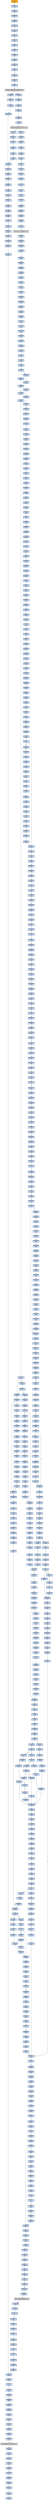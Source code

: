 strict digraph G {
	graph [bgcolor=transparent,
		name=G
	];
	node [color=lightsteelblue,
		fillcolor=lightsteelblue,
		shape=rectangle,
		style=filled
	];
	"0x004351b0"	[label="0x004351b0
je"];
	"0x004351ba"	[label="0x004351ba
movl"];
	"0x004351b0" -> "0x004351ba"	[color="#000000",
		label=T];
	"0x00435a65"	[label="0x00435a65
movl"];
	"0x00435a6a"	[label="0x00435a6a
subl"];
	"0x00435a65" -> "0x00435a6a"	[color="#000000"];
	"0x0043589e"	[label="0x0043589e
leal"];
	"0x004358a1"	[label="0x004358a1
movl"];
	"0x0043589e" -> "0x004358a1"	[color="#000000"];
	"0x004358f2"	[label="0x004358f2
addl"];
	"0x004358f4"	[label="0x004358f4
movb"];
	"0x004358f2" -> "0x004358f4"	[color="#000000"];
	"0x00435b37"	[label="0x00435b37
movl"];
	"0x00435b3d"	[label="0x00435b3d
movl"];
	"0x00435b37" -> "0x00435b3d"	[color="#000000"];
	"0x00435ed6"	[label="0x00435ed6
movl"];
	"0x00435ed9"	[label="0x00435ed9
movl"];
	"0x00435ed6" -> "0x00435ed9"	[color="#000000"];
	"0x00435802"	[label="0x00435802
shrl"];
	"0x00435804"	[label="0x00435804
addl"];
	"0x00435802" -> "0x00435804"	[color="#000000"];
	"0x0043596d"	[label="0x0043596d
movb"];
	"0x00435970"	[label="0x00435970
testb"];
	"0x0043596d" -> "0x00435970"	[color="#000000"];
	"0x00435f47"	[label="0x00435f47
movl"];
	"0x00435f49"	[label="0x00435f49
subl"];
	"0x00435f47" -> "0x00435f49"	[color="#000000"];
	"0x00435e50"	[label="0x00435e50
andl"];
	"0x00435e55"	[label="0x00435e55
addl"];
	"0x00435e50" -> "0x00435e55"	[color="#000000"];
	"0x0043501a"	[label="0x0043501a
addl"];
	"0x0043501c"	[label="0x0043501c
subl"];
	"0x0043501a" -> "0x0043501c"	[color="#000000"];
	"0x00435a77"	[label="0x00435a77
movl"];
	"0x00435a7d"	[label="0x00435a7d
popl"];
	"0x00435a77" -> "0x00435a7d"	[color="#000000"];
	"0x004357f4"	[label="0x004357f4
shrl"];
	"0x004357f6"	[label="0x004357f6
movl"];
	"0x004357f4" -> "0x004357f6"	[color="#000000"];
	"0x00435b24"	[label="0x00435b24
movl"];
	"0x00435b2a"	[label="0x00435b2a
movl"];
	"0x00435b24" -> "0x00435b2a"	[color="#000000"];
	"0x00435831"	[label="0x00435831
ret"];
	"0x00435af1"	[label="0x00435af1
movl"];
	"0x00435831" -> "0x00435af1"	[color="#000000"];
	"0x00435b32"	[label="0x00435b32
movl"];
	"0x00435b32" -> "0x00435b37"	[color="#000000"];
	"0x00435baf"	[label="0x00435baf
call"];
	"0x00435834"	[label="0x00435834
subl"];
	"0x00435baf" -> "0x00435834"	[color="#000000"];
	"0x00435287"	[label="0x00435287
testl"];
	"0x00435289"	[label="0x00435289
jne"];
	"0x00435287" -> "0x00435289"	[color="#000000"];
	"0x00435885"	[label="0x00435885
movl"];
	"0x00435888"	[label="0x00435888
movl"];
	"0x00435885" -> "0x00435888"	[color="#000000"];
	"0x00435875"	[label="0x00435875
movl"];
	"0x00435877"	[label="0x00435877
jb"];
	"0x00435875" -> "0x00435877"	[color="#000000"];
	"0x004357de"	[label="0x004357de
movl"];
	"0x004357e0"	[label="0x004357e0
movl"];
	"0x004357de" -> "0x004357e0"	[color="#000000"];
	"0x00435e49"	[label="0x00435e49
movl"];
	"0x00435e4c"	[label="0x00435e4c
movl"];
	"0x00435e49" -> "0x00435e4c"	[color="#000000"];
	"0x004351c6"	[label="0x004351c6
subl"];
	"0x004351c8"	[label="0x004351c8
je"];
	"0x004351c6" -> "0x004351c8"	[color="#000000"];
	"0x004359a7"	[label="0x004359a7
addl"];
	"0x004359ad"	[label="0x004359ad
ret"];
	"0x004359a7" -> "0x004359ad"	[color="#000000"];
	"0x00435035"	[label="0x00435035
leal"];
	"0x0043503b"	[label="0x0043503b
pushl"];
	"0x00435035" -> "0x0043503b"	[color="#000000"];
	"0x004357b4"	[label="0x004357b4
movl"];
	"0x004357b9"	[label="0x004357b9
movl"];
	"0x004357b4" -> "0x004357b9"	[color="#000000"];
	"0x00435cbb"	[label="0x00435cbb
cmpb"];
	"0x00435cc3"	[label="0x00435cc3
jne"];
	"0x00435cbb" -> "0x00435cc3"	[color="#000000"];
	"0x004352b9"	[label="0x004352b9
movl"];
	"0x004352bb"	[label="0x004352bb
movl"];
	"0x004352b9" -> "0x004352bb"	[color="#000000"];
	"0x00435f39"	[label="0x00435f39
movl"];
	"0x00435f3d"	[label="0x00435f3d
incl"];
	"0x00435f39" -> "0x00435f3d"	[color="#000000"];
	"0x00435405"	[label="0x00435405
pushl"];
	"0x00435406"	[label="0x00435406
addl"];
	"0x00435405" -> "0x00435406"	[color="#000000"];
	"0x00435931"	[label="0x00435931
movl"];
	"0x00435935"	[label="0x00435935
movl"];
	"0x00435931" -> "0x00435935"	[color="#000000"];
	"0x00435cea"	[label="0x00435cea
popl"];
	"0x00435ceb"	[label="0x00435ceb
addl"];
	"0x00435cea" -> "0x00435ceb"	[color="#000000"];
	"0x00435a71"	[label="0x00435a71
movl"];
	"0x00435a75"	[label="0x00435a75
addl"];
	"0x00435a71" -> "0x00435a75"	[color="#000000"];
	"0x004359ec"	[label="0x004359ec
jae"];
	"0x004359ee"	[label="0x004359ee
movl"];
	"0x004359ec" -> "0x004359ee"	[color="#000000",
		label=F];
	"0x0043597a"	[label="0x0043597a
andl"];
	"0x0043597f"	[label="0x0043597f
movl"];
	"0x0043597a" -> "0x0043597f"	[color="#000000"];
	"0x004359db"	[label="0x004359db
movl"];
	"0x004359de"	[label="0x004359de
addl"];
	"0x004359db" -> "0x004359de"	[color="#000000"];
	"0x00435ee0"	[label="0x00435ee0
addl"];
	"0x00435ee2"	[label="0x00435ee2
shrl"];
	"0x00435ee0" -> "0x00435ee2"	[color="#000000"];
	"0x004359bc"	[label="0x004359bc
jb"];
	"0x004359bc" -> "0x004359ee"	[color="#000000",
		label=T];
	"0x004359be"	[label="0x004359be
movl"];
	"0x004359bc" -> "0x004359be"	[color="#000000",
		label=F];
	"0x00435939"	[label="0x00435939
movl"];
	"0x00435935" -> "0x00435939"	[color="#000000"];
	"0x004357fb"	[label="0x004357fb
subl"];
	"0x004357fd"	[label="0x004357fd
andl"];
	"0x004357fb" -> "0x004357fd"	[color="#000000"];
	"0x004350b2"	[label="0x004350b2
pushl"];
	"0x004350b7"	[label="0x004350b7
pushl"];
	"0x004350b2" -> "0x004350b7"	[color="#000000"];
	"0x0043572f"	[label="0x0043572f
ret"];
	"0x00435101"	[label="0x00435101
movb"];
	"0x0043572f" -> "0x00435101"	[color="#000000"];
	"0x00435292"	[label="0x00435292
movl"];
	"0x00435289" -> "0x00435292"	[color="#000000",
		label=T];
	"0x00435ee4"	[label="0x00435ee4
movl"];
	"0x00435ee9"	[label="0x00435ee9
movl"];
	"0x00435ee4" -> "0x00435ee9"	[color="#000000"];
	"0x0043580a"	[label="0x0043580a
popl"];
	"0x0043580b"	[label="0x0043580b
popl"];
	"0x0043580a" -> "0x0043580b"	[color="#000000"];
	"0x0043526f"	[label="0x0043526f
addl"];
	"0x00435271"	[label="0x00435271
movl"];
	"0x0043526f" -> "0x00435271"	[color="#000000"];
	"0x00435189"	[label="0x00435189
call"];
	VIRTUALFREE_KERNEL32_DLL	[color=lightgrey,
		fillcolor=lightgrey,
		label="VIRTUALFREE_KERNEL32_DLL
VIRTUALFREE-KERNEL32-DLL"];
	"0x00435189" -> VIRTUALFREE_KERNEL32_DLL	[color="#000000"];
	"0x00435823"	[label="0x00435823
leal"];
	"0x00435826"	[label="0x00435826
movl"];
	"0x00435823" -> "0x00435826"	[color="#000000"];
	"0x00435cd4"	[label="0x00435cd4
movl"];
	"0x00435cda"	[label="0x00435cda
leal"];
	"0x00435cd4" -> "0x00435cda"	[color="#000000"];
	"0x004351c0"	[label="0x004351c0
movl"];
	"0x004351c0" -> "0x004351c6"	[color="#000000"];
	"0x00435f51"	[label="0x00435f51
movl"];
	"0x00435f53"	[label="0x00435f53
cmpl"];
	"0x00435f51" -> "0x00435f53"	[color="#000000"];
	"0x0043586d"	[label="0x0043586d
leal"];
	"0x00435871"	[label="0x00435871
incl"];
	"0x0043586d" -> "0x00435871"	[color="#000000"];
	"0x0043580c"	[label="0x0043580c
ret"];
	"0x00435b98"	[label="0x00435b98
movb"];
	"0x0043580c" -> "0x00435b98"	[color="#000000"];
	"0x004357c2"	[label="0x004357c2
movl"];
	"0x004357c4"	[label="0x004357c4
movl"];
	"0x004357c2" -> "0x004357c4"	[color="#000000"];
	"0x00435269"	[label="0x00435269
movl"];
	"0x00435269" -> "0x0043526f"	[color="#000000"];
	"0x00435f41"	[label="0x00435f41
cmpl"];
	"0x00435f43"	[label="0x00435f43
movl"];
	"0x00435f41" -> "0x00435f43"	[color="#000000"];
	"0x00435298"	[label="0x00435298
movl"];
	"0x00435292" -> "0x00435298"	[color="#000000"];
	"0x00435b5a"	[label="0x00435b5a
call"];
	"0x00435b63"	[label="0x00435b63
subl"];
	"0x00435b5a" -> "0x00435b63"	[color="#000000"];
	"0x00435378"	[label="0x00435378
movl"];
	"0x0043537b"	[label="0x0043537b
addl"];
	"0x00435378" -> "0x0043537b"	[color="#000000"];
	"0x004359e1"	[label="0x004359e1
movl"];
	"0x004359e4"	[label="0x004359e4
movl"];
	"0x004359e1" -> "0x004359e4"	[color="#000000"];
	"0x004359d9"	[label="0x004359d9
orl"];
	"0x004359d9" -> "0x004359db"	[color="#000000"];
	"0x0043500a"	[label="0x0043500a
popl"];
	"0x0043500b"	[label="0x0043500b
incl"];
	"0x0043500a" -> "0x0043500b"	[color="#000000"];
	"0x004357a5"	[label="0x004357a5
movl"];
	"0x004357a7"	[label="0x004357a7
pushl"];
	"0x004357a5" -> "0x004357a7"	[color="#000000"];
	"0x00435ef5"	[label="0x00435ef5
addl"];
	"0x00435ef7"	[label="0x00435ef7
cmpl"];
	"0x00435ef5" -> "0x00435ef7"	[color="#000000"];
	"0x00435e67"	[label="0x00435e67
movl"];
	"0x00435e6a"	[label="0x00435e6a
movl"];
	"0x00435e67" -> "0x00435e6a"	[color="#000000"];
	"0x00435a96"	[label="0x00435a96
call"];
	"0x00435cf2"	[label="0x00435cf2
call"];
	"0x00435a96" -> "0x00435cf2"	[color="#000000"];
	"0x004356cc"	[label="0x004356cc
subl"];
	"0x004356d2"	[label="0x004356d2
leal"];
	"0x004356cc" -> "0x004356d2"	[color="#000000"];
	"0x004350be"	[label="0x004350be
call"];
	VIRTUALALLOC_KERNEL32_DLL	[color=lightgrey,
		fillcolor=lightgrey,
		label="VIRTUALALLOC_KERNEL32_DLL
VIRTUALALLOC-KERNEL32-DLL"];
	"0x004350be" -> VIRTUALALLOC_KERNEL32_DLL	[color="#000000"];
	"0x00435a19"	[label="0x00435a19
movl"];
	"0x00435a1b"	[label="0x00435a1b
jmp"];
	"0x00435a19" -> "0x00435a1b"	[color="#000000"];
	"0x004352c0"	[label="0x004352c0
addl"];
	"0x004352c6"	[label="0x004352c6
testl"];
	"0x004352c0" -> "0x004352c6"	[color="#000000"];
	"0x00435b69"	[label="0x00435b69
pushl"];
	"0x00435b63" -> "0x00435b69"	[color="#000000"];
	"0x004359a4"	[label="0x004359a4
movb"];
	"0x004359a6"	[label="0x004359a6
popl"];
	"0x004359a4" -> "0x004359a6"	[color="#000000"];
	"0x00435f83"	[label="0x00435f83
movb"];
	"0x00435f85"	[label="0x00435f85
popl"];
	"0x00435f83" -> "0x00435f85"	[color="#000000"];
	"0x00435f70"	[label="0x00435f70
cmpl"];
	"0x00435f74"	[label="0x00435f74
jb"];
	"0x00435f70" -> "0x00435f74"	[color="#000000"];
	"0x004352a2"	[label="0x004352a2
movl"];
	"0x004352a8"	[label="0x004352a8
movl"];
	"0x004352a2" -> "0x004352a8"	[color="#000000"];
	"0x00435f4e"	[label="0x00435f4e
movb"];
	"0x00435f4e" -> "0x00435f51"	[color="#000000"];
	"0x00435e46"	[label="0x00435e46
movl"];
	"0x00435e46" -> "0x00435e49"	[color="#000000"];
	"0x004356d6"	[label="0x004356d6
pushl"];
	"0x004356d7"	[label="0x004356d7
call"];
	"0x004356d6" -> "0x004356d7"	[color="#000000"];
	"0x00435aff"	[label="0x00435aff
ret"];
	"0x004356dc"	[label="0x004356dc
movl"];
	"0x00435aff" -> "0x004356dc"	[color="#000000"];
	"0x00435a8d"	[label="0x00435a8d
leal"];
	"0x00435a93"	[label="0x00435a93
movl"];
	"0x00435a8d" -> "0x00435a93"	[color="#000000"];
	"0x0043599c"	[label="0x0043599c
incl"];
	"0x0043599d"	[label="0x0043599d
cmpl"];
	"0x0043599c" -> "0x0043599d"	[color="#000000"];
	"0x00435926"	[label="0x00435926
addl"];
	"0x00435929"	[label="0x00435929
incl"];
	"0x00435926" -> "0x00435929"	[color="#000000"];
	"0x0043599f"	[label="0x0043599f
jb"];
	"0x004359a1"	[label="0x004359a1
popl"];
	"0x0043599f" -> "0x004359a1"	[color="#000000",
		label=F];
	"0x00435e58"	[label="0x00435e58
orl"];
	"0x00435e55" -> "0x00435e58"	[color="#000000"];
	"0x004359b8"	[label="0x004359b8
cmpl"];
	"0x004359b8" -> "0x004359bc"	[color="#000000"];
	"0x00435eb2"	[label="0x00435eb2
movl"];
	"0x00435eb5"	[label="0x00435eb5
movl"];
	"0x00435eb2" -> "0x00435eb5"	[color="#000000"];
	"0x0043508d"	[label="0x0043508d
movl"];
	"0x00435093"	[label="0x00435093
orl"];
	"0x0043508d" -> "0x00435093"	[color="#000000"];
	"0x004359b2"	[label="0x004359b2
pushl"];
	"0x004359b3"	[label="0x004359b3
movl"];
	"0x004359b2" -> "0x004359b3"	[color="#000000"];
	"0x00435172"	[label="0x00435172
repz"];
	"0x00435174"	[label="0x00435174
movl"];
	"0x00435172" -> "0x00435174"	[color="#000000"];
	"0x004358b3"	[label="0x004358b3
movl"];
	"0x004358b7"	[label="0x004358b7
ja"];
	"0x004358b3" -> "0x004358b7"	[color="#000000"];
	"0x004352aa"	[label="0x004352aa
testl"];
	"0x004352a8" -> "0x004352aa"	[color="#000000"];
	"0x00435ebc"	[label="0x00435ebc
andl"];
	"0x00435ec1"	[label="0x00435ec1
addl"];
	"0x00435ebc" -> "0x00435ec1"	[color="#000000"];
	"0x004357a4"	[label="0x004357a4
pushl"];
	"0x004357a4" -> "0x004357a5"	[color="#000000"];
	"0x00435155"	[label="0x00435155
jmp"];
	"0x0043515f"	[label="0x0043515f
movl"];
	"0x00435155" -> "0x0043515f"	[color="#000000"];
	"0x00435ac2"	[label="0x00435ac2
call"];
	"0x0043580f"	[label="0x0043580f
movl"];
	"0x00435ac2" -> "0x0043580f"	[color="#000000"];
	"0x00435d3c"	[label="0x00435d3c
movl"];
	"0x00435d3e"	[label="0x00435d3e
movl"];
	"0x00435d3c" -> "0x00435d3e"	[color="#000000"];
	"0x00435d34"	[label="0x00435d34
movl"];
	"0x00435d36"	[label="0x00435d36
movb"];
	"0x00435d34" -> "0x00435d36"	[color="#000000"];
	"0x00435a14"	[label="0x00435a14
xorl"];
	"0x00435a16"	[label="0x00435a16
movb"];
	"0x00435a14" -> "0x00435a16"	[color="#000000"];
	"0x00435a5d"	[label="0x00435a5d
addl"];
	"0x00435a5f"	[label="0x00435a5f
movl"];
	"0x00435a5d" -> "0x00435a5f"	[color="#000000"];
	"0x004359f4"	[label="0x004359f4
movl"];
	"0x004359f9"	[label="0x004359f9
subl"];
	"0x004359f4" -> "0x004359f9"	[color="#000000"];
	"0x00435a6c"	[label="0x00435a6c
subl"];
	"0x00435a6e"	[label="0x00435a6e
popl"];
	"0x00435a6c" -> "0x00435a6e"	[color="#000000"];
	"0x00435058"	[label="0x00435058
scasb"];
	"0x00435059"	[label="0x00435059
jne"];
	"0x00435058" -> "0x00435059"	[color="#000000"];
	"0x00435b6e"	[label="0x00435b6e
leal"];
	"0x00435b71"	[label="0x00435b71
pushl"];
	"0x00435b6e" -> "0x00435b71"	[color="#000000"];
	"0x0043539d"	[label="0x0043539d
pushl"];
	"0x0043539e"	[label="0x0043539e
call"];
	"0x0043539d" -> "0x0043539e"	[color="#000000"];
	"0x00435aab"	[label="0x00435aab
shll"];
	"0x00435aad"	[label="0x00435aad
addl"];
	"0x00435aab" -> "0x00435aad"	[color="#000000"];
	"0x004358bd"	[label="0x004358bd
movl"];
	"0x004358b7" -> "0x004358bd"	[color="#000000",
		label=F];
	"0x00435f4c"	[label="0x00435f4c
movb"];
	"0x00435f4c" -> "0x00435f4e"	[color="#000000"];
	"0x00435862"	[label="0x00435862
jbe"];
	"0x00435864"	[label="0x00435864
xorl"];
	"0x00435862" -> "0x00435864"	[color="#000000",
		label=F];
	"0x00435eb8"	[label="0x00435eb8
movl"];
	"0x00435eb8" -> "0x00435ebc"	[color="#000000"];
	"0x00435f7e"	[label="0x00435f7e
movl"];
	"0x00435f80"	[label="0x00435f80
popl"];
	"0x00435f7e" -> "0x00435f80"	[color="#000000"];
	"0x004359d3"	[label="0x004359d3
andl"];
	"0x004359d3" -> "0x004359d9"	[color="#000000"];
	"0x00435af9"	[label="0x00435af9
addl"];
	"0x00435afe"	[label="0x00435afe
popl"];
	"0x00435af9" -> "0x00435afe"	[color="#000000"];
	"0x00435392"	[label="0x00435392
addl"];
	"0x00435394"	[label="0x00435394
pushl"];
	"0x00435392" -> "0x00435394"	[color="#000000"];
	"0x004359e9"	[label="0x004359e9
cmpl"];
	"0x004359e9" -> "0x004359ec"	[color="#000000"];
	"0x00435a62"	[label="0x00435a62
movl"];
	"0x00435a5f" -> "0x00435a62"	[color="#000000"];
	"0x00435108"	[label="0x00435108
incb"];
	"0x0043510e"	[label="0x0043510e
pushl"];
	"0x00435108" -> "0x0043510e"	[color="#000000"];
	"0x00435729"	[label="0x00435729
addl"];
	"0x00435729" -> "0x0043572f"	[color="#000000"];
	"0x00435abd"	[label="0x00435abd
pushl"];
	"0x00435abd" -> "0x00435ac2"	[color="#000000"];
	"0x00435b1b"	[label="0x00435b1b
movl"];
	"0x00435b1e"	[label="0x00435b1e
movl"];
	"0x00435b1b" -> "0x00435b1e"	[color="#000000"];
	"0x00435ea0"	[label="0x00435ea0
jb"];
	"0x00435ed3"	[label="0x00435ed3
movl"];
	"0x00435ea0" -> "0x00435ed3"	[color="#000000",
		label=T];
	"0x00435ea2"	[label="0x00435ea2
movl"];
	"0x00435ea0" -> "0x00435ea2"	[color="#000000",
		label=F];
	"0x00435eab"	[label="0x00435eab
movb"];
	"0x00435ead"	[label="0x00435ead
incl"];
	"0x00435eab" -> "0x00435ead"	[color="#000000"];
	"0x00435af8"	[label="0x00435af8
popl"];
	"0x00435af8" -> "0x00435af9"	[color="#000000"];
	"0x004352b1"	[label="0x004352b1
addl"];
	"0x004352b3"	[label="0x004352b3
addl"];
	"0x004352b1" -> "0x004352b3"	[color="#000000"];
	"0x00435b4f"	[label="0x00435b4f
movl"];
	"0x00435b55"	[label="0x00435b55
repz"];
	"0x00435b4f" -> "0x00435b55"	[color="#000000"];
	"0x00435183"	[label="0x00435183
pushl"];
	"0x00435183" -> "0x00435189"	[color="#000000"];
	"0x00435a83"	[label="0x00435a83
ret"];
	"0x00435e95"	[label="0x00435e95
addl"];
	"0x00435a83" -> "0x00435e95"	[color="#000000"];
	"0x00435d2d"	[label="0x00435d2d
cmpl"];
	"0x00435a83" -> "0x00435d2d"	[color="#000000"];
	"0x004357cb"	[label="0x004357cb
shll"];
	"0x004357ce"	[label="0x004357ce
andl"];
	"0x004357cb" -> "0x004357ce"	[color="#000000"];
	"0x00435367"	[label="0x00435367
addl"];
	"0x0043536e"	[label="0x0043536e
jmp"];
	"0x00435367" -> "0x0043536e"	[color="#000000"];
	"0x00435cf1"	[label="0x00435cf1
ret"];
	"0x00435f6c"	[label="0x00435f6c
testb"];
	"0x00435cf1" -> "0x00435f6c"	[color="#000000"];
	"0x004352be"	[label="0x004352be
addl"];
	"0x004352be" -> "0x004352c0"	[color="#000000"];
	"0x00435001"	[color=lightgrey,
		fillcolor=orange,
		label="0x00435001
pusha"];
	"0x00435002"	[label="0x00435002
call"];
	"0x00435001" -> "0x00435002"	[color="#000000"];
	"0x00435845"	[label="0x00435845
movl"];
	"0x0043584b"	[label="0x0043584b
xorl"];
	"0x00435845" -> "0x0043584b"	[color="#000000"];
	"0x00435972"	[label="0x00435972
je"];
	"0x00435974"	[label="0x00435974
movl"];
	"0x00435972" -> "0x00435974"	[color="#000000",
		label=F];
	"0x00435996"	[label="0x00435996
movl"];
	"0x00435972" -> "0x00435996"	[color="#000000",
		label=T];
	"0x00435ce7"	[label="0x00435ce7
popl"];
	"0x00435ce8"	[label="0x00435ce8
movb"];
	"0x00435ce7" -> "0x00435ce8"	[color="#000000"];
	"0x00435ba2"	[label="0x00435ba2
leal"];
	"0x00435ba8"	[label="0x00435ba8
leal"];
	"0x00435ba2" -> "0x00435ba8"	[color="#000000"];
	"0x004358fe"	[label="0x004358fe
movl"];
	"0x00435900"	[label="0x00435900
movl"];
	"0x004358fe" -> "0x00435900"	[color="#000000"];
	"0x00435e39"	[label="0x00435e39
movl"];
	"0x00435e3c"	[label="0x00435e3c
shll"];
	"0x00435e39" -> "0x00435e3c"	[color="#000000"];
	"0x00435ef3"	[label="0x00435ef3
shrl"];
	"0x00435ef3" -> "0x00435ef5"	[color="#000000"];
	"0x00435879"	[label="0x00435879
movl"];
	"0x00435877" -> "0x00435879"	[color="#000000",
		label=F];
	"0x00435a84"	[label="0x00435a84
pushl"];
	"0x00435a85"	[label="0x00435a85
pushl"];
	"0x00435a84" -> "0x00435a85"	[color="#000000"];
	"0x00435962"	[label="0x00435962
testl"];
	"0x00435964"	[label="0x00435964
jbe"];
	"0x00435962" -> "0x00435964"	[color="#000000"];
	"0x0043599d" -> "0x0043599f"	[color="#000000"];
	"0x00435b9c"	[label="0x00435b9c
incl"];
	"0x00435b98" -> "0x00435b9c"	[color="#000000"];
	"0x00435f5b"	[label="0x00435f5b
addl"];
	"0x00435f5d"	[label="0x00435f5d
movl"];
	"0x00435f5b" -> "0x00435f5d"	[color="#000000"];
	"0x0043590d"	[label="0x0043590d
repz"];
	"0x0043590f"	[label="0x0043590f
movl"];
	"0x0043590d" -> "0x0043590f"	[color="#000000"];
	"0x0043540d"	[label="0x0043540d
orl"];
	"0x0043540f"	[label="0x0043540f
movl"];
	"0x0043540d" -> "0x0043540f"	[color="#000000"];
	"0x004357ee"	[label="0x004357ee
movl"];
	"0x004357f2"	[label="0x004357f2
subl"];
	"0x004357ee" -> "0x004357f2"	[color="#000000"];
	"0x0043500d"	[label="0x0043500d
ret"];
	"0x00435008"	[label="0x00435008
jmp"];
	"0x0043500d" -> "0x00435008"	[color="#000000"];
	"0x00435ba0"	[label="0x00435ba0
jb"];
	"0x00435ba0" -> "0x00435ba2"	[color="#000000",
		label=F];
	"0x004351ba" -> "0x004351c0"	[color="#000000"];
	"0x00435b43"	[label="0x00435b43
movl"];
	"0x00435b3d" -> "0x00435b43"	[color="#000000"];
	"0x00435b6a"	[label="0x00435b6a
movl"];
	"0x00435b6c"	[label="0x00435b6c
pushl"];
	"0x00435b6a" -> "0x00435b6c"	[color="#000000"];
	"0x004359b1"	[label="0x004359b1
pushl"];
	"0x004359b1" -> "0x004359b2"	[color="#000000"];
	"0x00435efa"	[label="0x00435efa
jae"];
	"0x00435efc"	[label="0x00435efc
movl"];
	"0x00435efa" -> "0x00435efc"	[color="#000000",
		label=F];
	"0x00435f16"	[label="0x00435f16
movl"];
	"0x00435efa" -> "0x00435f16"	[color="#000000",
		label=T];
	"0x00435e8a"	[label="0x00435e8a
leal"];
	"0x00435e90"	[label="0x00435e90
call"];
	"0x00435e8a" -> "0x00435e90"	[color="#000000"];
	"0x00435988"	[label="0x00435988
movb"];
	"0x0043598b"	[label="0x0043598b
movl"];
	"0x00435988" -> "0x0043598b"	[color="#000000"];
	"0x00435e2e"	[label="0x00435e2e
leal"];
	"0x00435e31"	[label="0x00435e31
cmpl"];
	"0x00435e2e" -> "0x00435e31"	[color="#000000"];
	"0x00435b9d"	[label="0x00435b9d
cmpl"];
	"0x00435b9c" -> "0x00435b9d"	[color="#000000"];
	"0x00435aaf"	[label="0x00435aaf
incl"];
	"0x00435ab0"	[label="0x00435ab0
cmpl"];
	"0x00435aaf" -> "0x00435ab0"	[color="#000000"];
	"0x00435b30"	[label="0x00435b30
xorl"];
	"0x00435b30" -> "0x00435b32"	[color="#000000"];
	"0x00435ccd"	[label="0x00435ccd
movb"];
	"0x00435ccd" -> "0x00435cd4"	[color="#000000"];
	"0x0043584d"	[label="0x0043584d
leal"];
	"0x0043584b" -> "0x0043584d"	[color="#000000"];
	"0x00435806"	[label="0x00435806
popl"];
	"0x00435804" -> "0x00435806"	[color="#000000"];
	"0x00435e4c" -> "0x00435e50"	[color="#000000"];
	"0x004359cc"	[label="0x004359cc
movl"];
	"0x004359d0"	[label="0x004359d0
shll"];
	"0x004359cc" -> "0x004359d0"	[color="#000000"];
	"0x00435152"	[label="0x00435152
popl"];
	"0x00435153"	[label="0x00435153
popl"];
	"0x00435152" -> "0x00435153"	[color="#000000"];
	"0x00435949"	[label="0x00435949
je"];
	"0x0043595a"	[label="0x0043595a
movl"];
	"0x00435949" -> "0x0043595a"	[color="#000000",
		label=T];
	"0x00435d3a"	[label="0x00435d3a
incl"];
	"0x00435d3b"	[label="0x00435d3b
incl"];
	"0x00435d3a" -> "0x00435d3b"	[color="#000000"];
	"0x0043505b"	[label="0x0043505b
cmpb"];
	"0x0043505d"	[label="0x0043505d
jne"];
	"0x0043505b" -> "0x0043505d"	[color="#000000"];
	"0x00435afe" -> "0x00435aff"	[color="#000000"];
	"0x0043500c"	[label="0x0043500c
pushl"];
	"0x0043500b" -> "0x0043500c"	[color="#000000"];
	"0x00435029"	[label="0x00435029
movl"];
	"0x0043502f"	[label="0x0043502f
jne"];
	"0x00435029" -> "0x0043502f"	[color="#000000"];
	"0x00435e1f"	[label="0x00435e1f
popl"];
	"0x00435e20"	[label="0x00435e20
testb"];
	"0x00435e1f" -> "0x00435e20"	[color="#000000"];
	"0x0043592a"	[label="0x0043592a
decl"];
	"0x0043592b"	[label="0x0043592b
addl"];
	"0x0043592a" -> "0x0043592b"	[color="#000000"];
	"0x00435ce8" -> "0x00435cea"	[color="#000000"];
	"0x00435389"	[label="0x00435389
movl"];
	"0x0043538f"	[label="0x0043538f
movl"];
	"0x00435389" -> "0x0043538f"	[color="#000000"];
	"0x0043516f"	[label="0x0043516f
sarl"];
	"0x0043516f" -> "0x00435172"	[color="#000000"];
	"0x00435983"	[label="0x00435983
movl"];
	"0x0043597f" -> "0x00435983"	[color="#000000"];
	"0x00435b0f"	[label="0x00435b0f
leal"];
	"0x00435b12"	[label="0x00435b12
movl"];
	"0x00435b0f" -> "0x00435b12"	[color="#000000"];
	"0x00435e42"	[label="0x00435e42
movb"];
	"0x00435e42" -> "0x00435e46"	[color="#000000"];
	"0x00435a38"	[label="0x00435a38
cmpl"];
	"0x00435a3b"	[label="0x00435a3b
jae"];
	"0x00435a38" -> "0x00435a3b"	[color="#000000"];
	"0x004352f1"	[label="0x004352f1
jne"];
	"0x00435365"	[label="0x00435365
movl"];
	"0x004352f1" -> "0x00435365"	[color="#000000",
		label=T];
	"0x00435f55"	[label="0x00435f55
jb"];
	"0x00435f57"	[label="0x00435f57
movl"];
	"0x00435f55" -> "0x00435f57"	[color="#000000",
		label=F];
	"0x00435181"	[label="0x00435181
pushl"];
	"0x00435181" -> "0x00435183"	[color="#000000"];
	"0x00435d38"	[label="0x00435d38
movl"];
	"0x00435d38" -> "0x00435d3a"	[color="#000000"];
	"0x00435e5f"	[label="0x00435e5f
movl"];
	"0x00435e62"	[label="0x00435e62
movl"];
	"0x00435e5f" -> "0x00435e62"	[color="#000000"];
	"0x00435ca5"	[label="0x00435ca5
jne"];
	"0x00435cb2"	[label="0x00435cb2
movb"];
	"0x00435ca5" -> "0x00435cb2"	[color="#000000",
		label=T];
	"0x00435869"	[label="0x00435869
movl"];
	"0x00435869" -> "0x0043586d"	[color="#000000"];
	"0x00435384"	[label="0x00435384
jmp"];
	"0x00435384" -> "0x00435271"	[color="#000000"];
	"0x00435911"	[label="0x00435911
movl"];
	"0x00435915"	[label="0x00435915
andl"];
	"0x00435911" -> "0x00435915"	[color="#000000"];
	"0x00435e22"	[label="0x00435e22
movl"];
	"0x00435e20" -> "0x00435e22"	[color="#000000"];
	"0x00435395"	[label="0x00435395
pushl"];
	"0x00435394" -> "0x00435395"	[color="#000000"];
	"0x004356d7" -> "0x00435a84"	[color="#000000"];
	"0x00435813"	[label="0x00435813
movl"];
	"0x00435817"	[label="0x00435817
movl"];
	"0x00435813" -> "0x00435817"	[color="#000000"];
	"0x004352c8"	[label="0x004352c8
je"];
	"0x004352c6" -> "0x004352c8"	[color="#000000"];
	"0x00435ab3"	[label="0x00435ab3
jb"];
	"0x00435ab0" -> "0x00435ab3"	[color="#000000"];
	"0x00435993"	[label="0x00435993
incl"];
	"0x00435994"	[label="0x00435994
movl"];
	"0x00435993" -> "0x00435994"	[color="#000000"];
	"0x00435986"	[label="0x00435986
xorl"];
	"0x00435983" -> "0x00435986"	[color="#000000"];
	"0x00435ee2" -> "0x00435ee4"	[color="#000000"];
	"0x0043504d"	[label="0x0043504d
pushl"];
	"0x0043504e"	[label="0x0043504e
pushl"];
	"0x0043504d" -> "0x0043504e"	[color="#000000"];
	"0x00435974" -> "0x0043597a"	[color="#000000"];
	"0x00435095"	[label="0x00435095
je"];
	"0x004350a1"	[label="0x004350a1
leal"];
	"0x00435095" -> "0x004350a1"	[color="#000000",
		label=T];
	"0x004357b1"	[label="0x004357b1
jb"];
	"0x004357e8"	[label="0x004357e8
movl"];
	"0x004357b1" -> "0x004357e8"	[color="#000000",
		label=T];
	"0x004357b3"	[label="0x004357b3
pushl"];
	"0x004357b1" -> "0x004357b3"	[color="#000000",
		label=F];
	"0x00435872"	[label="0x00435872
incl"];
	"0x00435871" -> "0x00435872"	[color="#000000"];
	"0x004350e2"	[label="0x004350e2
movl"];
	"0x004350e8"	[label="0x004350e8
pushl"];
	"0x004350e2" -> "0x004350e8"	[color="#000000"];
	"0x004357bb"	[label="0x004357bb
movb"];
	"0x004357b9" -> "0x004357bb"	[color="#000000"];
	"0x00435154"	[label="0x00435154
popl"];
	"0x00435153" -> "0x00435154"	[color="#000000"];
	"0x00435f2b"	[label="0x00435f2b
movl"];
	"0x00435f31"	[label="0x00435f31
movl"];
	"0x00435f2b" -> "0x00435f31"	[color="#000000"];
	"0x004357fd" -> "0x00435802"	[color="#000000"];
	"0x00435f37"	[label="0x00435f37
movl"];
	"0x00435f37" -> "0x00435f39"	[color="#000000"];
	"0x00435cb9"	[label="0x00435cb9
xorl"];
	"0x00435cb9" -> "0x00435cbb"	[color="#000000"];
	"0x00435a7f"	[label="0x00435a7f
movl"];
	"0x00435a82"	[label="0x00435a82
popl"];
	"0x00435a7f" -> "0x00435a82"	[color="#000000"];
	"0x0043592e"	[label="0x0043592e
cmpl"];
	"0x0043592e" -> "0x00435931"	[color="#000000"];
	"0x004352ac"	[label="0x004352ac
jne"];
	"0x004352ac" -> "0x004352b1"	[color="#000000",
		label=T];
	"0x0043583d"	[label="0x0043583d
movl"];
	"0x0043583f"	[label="0x0043583f
pushl"];
	"0x0043583d" -> "0x0043583f"	[color="#000000"];
	"0x004359fb"	[label="0x004359fb
shrl"];
	"0x004359f9" -> "0x004359fb"	[color="#000000"];
	"0x004359b0"	[label="0x004359b0
pushl"];
	"0x00435e90" -> "0x004359b0"	[color="#000000"];
	"0x00435e24"	[label="0x00435e24
je"];
	"0x00435e9c"	[label="0x00435e9c
cmpl"];
	"0x00435e24" -> "0x00435e9c"	[color="#000000",
		label=T];
	"0x00435e26"	[label="0x00435e26
cmpl"];
	"0x00435e24" -> "0x00435e26"	[color="#000000",
		label=F];
	"0x00435365" -> "0x00435367"	[color="#000000"];
	"0x00435274"	[label="0x00435274
testl"];
	"0x00435276"	[label="0x00435276
je"];
	"0x00435274" -> "0x00435276"	[color="#000000"];
	"0x004358a5"	[label="0x004358a5
movl"];
	"0x004358a9"	[label="0x004358a9
shll"];
	"0x004358a5" -> "0x004358a9"	[color="#000000"];
	"0x00435eec"	[label="0x00435eec
subl"];
	"0x00435ee9" -> "0x00435eec"	[color="#000000"];
	"0x00435966"	[label="0x00435966
movl"];
	"0x00435964" -> "0x00435966"	[color="#000000",
		label=F];
	"0x004359fd"	[label="0x004359fd
movl"];
	"0x004359fb" -> "0x004359fd"	[color="#000000"];
	"0x00435aa3"	[label="0x00435aa3
movl"];
	"0x00435aa8"	[label="0x00435aa8
addl"];
	"0x00435aa3" -> "0x00435aa8"	[color="#000000"];
	"0x00435840"	[label="0x00435840
movl"];
	"0x0043583f" -> "0x00435840"	[color="#000000"];
	"0x004357bd"	[label="0x004357bd
incl"];
	"0x004357bb" -> "0x004357bd"	[color="#000000"];
	"0x00435a6f"	[label="0x00435a6f
shrl"];
	"0x00435a6e" -> "0x00435a6f"	[color="#000000"];
	"0x0043588e"	[label="0x0043588e
movl"];
	"0x00435892"	[label="0x00435892
movl"];
	"0x0043588e" -> "0x00435892"	[color="#000000"];
	"0x00435a49"	[label="0x00435a49
movl"];
	"0x00435a4e"	[label="0x00435a4e
jmp"];
	"0x00435a49" -> "0x00435a4e"	[color="#000000"];
	"0x00435ece"	[label="0x00435ece
movl"];
	"0x00435ed1"	[label="0x00435ed1
jae"];
	"0x00435ece" -> "0x00435ed1"	[color="#000000"];
	"0x004356d2" -> "0x004356d6"	[color="#000000"];
	"0x00435a27"	[label="0x00435a27
addl"];
	"0x00435a2a"	[label="0x00435a2a
jmp"];
	"0x00435a27" -> "0x00435a2a"	[color="#000000"];
	"0x004358c4"	[label="0x004358c4
movl"];
	"0x004358c7"	[label="0x004358c7
addl"];
	"0x004358c4" -> "0x004358c7"	[color="#000000"];
	"0x00435169"	[label="0x00435169
movl"];
	"0x00435169" -> "0x0043516f"	[color="#000000"];
	"0x00435110"	[label="0x00435110
pushl"];
	"0x00435111"	[label="0x00435111
pushl"];
	"0x00435110" -> "0x00435111"	[color="#000000"];
	"0x00435396"	[label="0x00435396
pushl"];
	"0x00435397"	[label="0x00435397
pushl"];
	"0x00435396" -> "0x00435397"	[color="#000000"];
	"0x00435970" -> "0x00435972"	[color="#000000"];
	"0x00435271" -> "0x00435274"	[color="#000000"];
	"0x004358cc"	[label="0x004358cc
movl"];
	"0x004358cf"	[label="0x004358cf
movl"];
	"0x004358cc" -> "0x004358cf"	[color="#000000"];
	"0x004359de" -> "0x004359e1"	[color="#000000"];
	"0x00435103"	[label="0x00435103
cmpb"];
	"0x00435106"	[label="0x00435106
jne"];
	"0x00435103" -> "0x00435106"	[color="#000000"];
	"0x004357ae"	[label="0x004357ae
cmpl"];
	"0x004357ae" -> "0x004357b1"	[color="#000000"];
	"0x00435e3f"	[label="0x00435e3f
movb"];
	"0x00435e41"	[label="0x00435e41
incl"];
	"0x00435e3f" -> "0x00435e41"	[color="#000000"];
	"0x00435eae"	[label="0x00435eae
movb"];
	"0x00435eae" -> "0x00435eb2"	[color="#000000"];
	"0x0043505f"	[label="0x0043505f
leal"];
	"0x0043505d" -> "0x0043505f"	[color="#000000",
		label=F];
	"0x00435cf8"	[label="0x00435cf8
popl"];
	"0x00435cf9"	[label="0x00435cf9
subl"];
	"0x00435cf8" -> "0x00435cf9"	[color="#000000"];
	"0x0043598f"	[label="0x0043598f
leal"];
	"0x0043598f" -> "0x00435993"	[color="#000000"];
	"0x00435055"	[label="0x00435055
stosl"];
	"0x00435056"	[label="0x00435056
movb"];
	"0x00435055" -> "0x00435056"	[color="#000000"];
	"0x004357e3"	[label="0x004357e3
cmpl"];
	"0x004357e0" -> "0x004357e3"	[color="#000000"];
	"0x00435395" -> "0x00435396"	[color="#000000"];
	"0x00435853"	[label="0x00435853
repz"];
	"0x00435855"	[label="0x00435855
movl"];
	"0x00435853" -> "0x00435855"	[color="#000000"];
	"0x00435a75" -> "0x00435a77"	[color="#000000"];
	"0x00435e7d"	[label="0x00435e7d
movl"];
	"0x00435e80"	[label="0x00435e80
subl"];
	"0x00435e7d" -> "0x00435e80"	[color="#000000"];
	"0x00435a07"	[label="0x00435a07
jae"];
	"0x00435a09"	[label="0x00435a09
movl"];
	"0x00435a07" -> "0x00435a09"	[color="#000000",
		label=F];
	"0x00435a1d"	[label="0x00435a1d
cmpl"];
	"0x00435a07" -> "0x00435a1d"	[color="#000000",
		label=T];
	"0x00435b69" -> "0x00435b6a"	[color="#000000"];
	"0x004359e6"	[label="0x004359e6
movl"];
	"0x004359e6" -> "0x004359e9"	[color="#000000"];
	"0x004350eb"	[label="0x004350eb
addl"];
	"0x004350f1"	[label="0x004350f1
pushl"];
	"0x004350eb" -> "0x004350f1"	[color="#000000"];
	"0x004359b0" -> "0x004359b1"	[color="#000000"];
	"0x00435a7e"	[label="0x00435a7e
popl"];
	"0x00435a7e" -> "0x00435a7f"	[color="#000000"];
	"0x004359b6"	[label="0x004359b6
movl"];
	"0x004359b6" -> "0x004359b8"	[color="#000000"];
	"0x00435904"	[label="0x00435904
shll"];
	"0x00435907"	[label="0x00435907
movw"];
	"0x00435904" -> "0x00435907"	[color="#000000"];
	"0x00435112"	[label="0x00435112
movl"];
	"0x00435111" -> "0x00435112"	[color="#000000"];
	"0x004358ab"	[label="0x004358ab
addl"];
	"0x004358ad"	[label="0x004358ad
cmpl"];
	"0x004358ab" -> "0x004358ad"	[color="#000000"];
	"0x004356c8"	[label="0x004356c8
movl"];
	"0x004356c8" -> "0x004356cc"	[color="#000000"];
	"0x00435ab9"	[label="0x00435ab9
leal"];
	"0x00435abc"	[label="0x00435abc
pushl"];
	"0x00435ab9" -> "0x00435abc"	[color="#000000"];
	VIRTUALPROTECT_KERNEL32_DLL	[color=lightgrey,
		fillcolor=lightgrey,
		label="VIRTUALPROTECT_KERNEL32_DLL
VIRTUALPROTECT-KERNEL32-DLL"];
	"0x0043539e" -> VIRTUALPROTECT_KERNEL32_DLL	[color="#000000"];
	"0x00435d3b" -> "0x00435d3c"	[color="#000000"];
	"0x00435062"	[label="0x00435062
jmp"];
	"0x0043505f" -> "0x00435062"	[color="#000000"];
	"0x00435ec6"	[label="0x00435ec6
movl"];
	"0x00435ec8"	[label="0x00435ec8
cmpl"];
	"0x00435ec6" -> "0x00435ec8"	[color="#000000"];
	"0x004358d5"	[label="0x004358d5
movl"];
	"0x004358d8"	[label="0x004358d8
movl"];
	"0x004358d5" -> "0x004358d8"	[color="#000000"];
	"0x0043538f" -> "0x00435392"	[color="#000000"];
	"0x00435922"	[label="0x00435922
movl"];
	"0x00435922" -> "0x00435926"	[color="#000000"];
	"0x00435a89"	[label="0x00435a89
xorl"];
	"0x00435a8b"	[label="0x00435a8b
xorl"];
	"0x00435a89" -> "0x00435a8b"	[color="#000000"];
	"0x004350fb"	[label="0x004350fb
pushl"];
	"0x004350fc"	[label="0x004350fc
call"];
	"0x004350fb" -> "0x004350fc"	[color="#000000"];
	"0x00435a87"	[label="0x00435a87
movl"];
	"0x00435a87" -> "0x00435a89"	[color="#000000"];
	"0x00435873"	[label="0x00435873
cmpl"];
	"0x00435873" -> "0x00435875"	[color="#000000"];
	"0x004358f6"	[label="0x004358f6
movl"];
	"0x004358f4" -> "0x004358f6"	[color="#000000"];
	"0x0043588c"	[label="0x0043588c
xorl"];
	"0x00435888" -> "0x0043588c"	[color="#000000"];
	"0x00435a82" -> "0x00435a83"	[color="#000000"];
	"0x0043598b" -> "0x0043598f"	[color="#000000"];
	"0x00435a05"	[label="0x00435a05
cmpl"];
	"0x00435a05" -> "0x00435a07"	[color="#000000"];
	"0x00435420"	[label="0x00435420
pushl"];
	"0x00435425"	[label="0x00435425
ret"];
	"0x00435420" -> "0x00435425"	[color="#000000"];
	"0x00435e5c"	[label="0x00435e5c
cmpl"];
	"0x00435e5c" -> "0x00435e5f"	[color="#000000"];
	"0x004353ff"	[label="0x004353ff
popl"];
	VIRTUALPROTECT_KERNEL32_DLL -> "0x004353ff"	[color="#000000"];
	"0x00435056" -> "0x00435058"	[color="#000000"];
	"0x004358c1"	[label="0x004358c1
movl"];
	"0x004358c1" -> "0x004358c4"	[color="#000000"];
	"0x00435bac"	[label="0x00435bac
pushl"];
	"0x00435ba8" -> "0x00435bac"	[color="#000000"];
	"0x00435e5a"	[label="0x00435e5a
movl"];
	"0x00435e58" -> "0x00435e5a"	[color="#000000"];
	"0x00435f3e"	[label="0x00435f3e
leal"];
	"0x00435f3d" -> "0x00435f3e"	[color="#000000"];
	"0x004352bb" -> "0x004352be"	[color="#000000"];
	"0x004352f0"	[label="0x004352f0
popl"];
	"0x004352f0" -> "0x004352f1"	[color="#000000"];
	"0x00435a7d" -> "0x00435a7e"	[color="#000000"];
	"0x00435b49"	[label="0x00435b49
movl"];
	"0x00435b49" -> "0x00435b4f"	[color="#000000"];
	"0x004357eb"	[label="0x004357eb
movl"];
	"0x004357e8" -> "0x004357eb"	[color="#000000"];
	"0x004357b3" -> "0x004357b4"	[color="#000000"];
	"0x004357d6"	[label="0x004357d6
movl"];
	"0x004357d9"	[label="0x004357d9
addl"];
	"0x004357d6" -> "0x004357d9"	[color="#000000"];
	"0x00435161"	[label="0x00435161
movl"];
	"0x00435163"	[label="0x00435163
addl"];
	"0x00435161" -> "0x00435163"	[color="#000000"];
	"0x00435f61"	[label="0x00435f61
movl"];
	"0x00435f5d" -> "0x00435f61"	[color="#000000"];
	"0x00435b0c"	[label="0x00435b0c
pushl"];
	"0x00435b0d"	[label="0x00435b0d
movl"];
	"0x00435b0c" -> "0x00435b0d"	[color="#000000"];
	"0x00435a00"	[label="0x00435a00
andl"];
	"0x004359fd" -> "0x00435a00"	[color="#000000"];
	"0x004358a1" -> "0x004358a5"	[color="#000000"];
	"0x004357f6" -> "0x004357fb"	[color="#000000"];
	"0x004356ec"	[label="0x004356ec
leal"];
	"0x004356f0"	[label="0x004356f0
call"];
	"0x004356ec" -> "0x004356f0"	[color="#000000"];
	"0x00435f81"	[label="0x00435f81
popl"];
	"0x00435f80" -> "0x00435f81"	[color="#000000"];
	"0x00435ed3" -> "0x00435ed6"	[color="#000000"];
	"0x00435e72"	[label="0x00435e72
subl"];
	"0x00435e74"	[label="0x00435e74
addl"];
	"0x00435e72" -> "0x00435e74"	[color="#000000"];
	"0x0043582c"	[label="0x0043582c
addl"];
	"0x00435826" -> "0x0043582c"	[color="#000000"];
	"0x00435e97"	[label="0x00435e97
leal"];
	"0x00435e9a"	[label="0x00435e9a
jmp"];
	"0x00435e97" -> "0x00435e9a"	[color="#000000"];
	"0x004357be"	[label="0x004357be
movb"];
	"0x004357be" -> "0x004357c2"	[color="#000000"];
	"0x004356e3"	[label="0x004356e3
movl"];
	"0x004356dc" -> "0x004356e3"	[color="#000000"];
	"0x00435918"	[label="0x00435918
repz"];
	"0x00435915" -> "0x00435918"	[color="#000000"];
	"0x004358bd" -> "0x004358c1"	[color="#000000"];
	"0x004357db"	[label="0x004357db
movl"];
	"0x004357d9" -> "0x004357db"	[color="#000000"];
	"0x00435aa8" -> "0x00435aab"	[color="#000000"];
	"0x00435ec4"	[label="0x00435ec4
orl"];
	"0x00435ec1" -> "0x00435ec4"	[color="#000000"];
	"0x0043517b"	[label="0x0043517b
popl"];
	"0x0043517c"	[label="0x0043517c
pushl"];
	"0x0043517b" -> "0x0043517c"	[color="#000000"];
	"0x0043571a"	[label="0x0043571a
jne"];
	"0x00435726"	[label="0x00435726
movl"];
	"0x0043571a" -> "0x00435726"	[color="#000000",
		label=T];
	"0x004358c9"	[label="0x004358c9
cmpl"];
	"0x004358c9" -> "0x004358cc"	[color="#000000"];
	"0x00435f86"	[label="0x00435f86
addl"];
	"0x00435f85" -> "0x00435f86"	[color="#000000"];
	"0x00435a42"	[label="0x00435a42
jmp"];
	"0x00435a58"	[label="0x00435a58
movl"];
	"0x00435a42" -> "0x00435a58"	[color="#000000"];
	"0x00435042"	[label="0x00435042
movl"];
	"0x00435048"	[label="0x00435048
movl"];
	"0x00435042" -> "0x00435048"	[color="#000000"];
	"0x00435176"	[label="0x00435176
andl"];
	"0x00435174" -> "0x00435176"	[color="#000000"];
	"0x00435ccb"	[label="0x00435ccb
jmp"];
	"0x00435ccb" -> "0x00435cd4"	[color="#000000"];
	"0x00435a86"	[label="0x00435a86
pushl"];
	"0x00435a86" -> "0x00435a87"	[color="#000000"];
	"0x00435a1b" -> "0x00435a58"	[color="#000000"];
	"0x00435e82"	[label="0x00435e82
andl"];
	"0x00435e80" -> "0x00435e82"	[color="#000000"];
	GETPROCADDRESS_KERNEL32_DLL	[color=lightgrey,
		fillcolor=lightgrey,
		label="GETPROCADDRESS_KERNEL32_DLL
GETPROCADDRESS-KERNEL32-DLL"];
	GETPROCADDRESS_KERNEL32_DLL -> "0x00435055"	[color="#000000"];
	"0x004352ee"	[label="0x004352ee
testl"];
	GETPROCADDRESS_KERNEL32_DLL -> "0x004352ee"	[color="#000000"];
	"0x00435264"	[label="0x00435264
movl"];
	"0x00435264" -> "0x00435269"	[color="#000000"];
	"0x004358dc"	[label="0x004358dc
movl"];
	"0x004358e0"	[label="0x004358e0
movl"];
	"0x004358dc" -> "0x004358e0"	[color="#000000"];
	"0x00435943"	[label="0x00435943
cmpl"];
	"0x00435943" -> "0x00435949"	[color="#000000"];
	"0x00435e29"	[label="0x00435e29
jb"];
	"0x00435e29" -> "0x00435e9c"	[color="#000000",
		label=T];
	"0x00435e2b"	[label="0x00435e2b
movl"];
	"0x00435e29" -> "0x00435e2b"	[color="#000000",
		label=F];
	VIRTUALALLOC_KERNEL32_DLL -> "0x004350e2"	[color="#000000"];
	"0x0043539a"	[label="0x0043539a
pushl"];
	"0x0043539a" -> "0x0043539d"	[color="#000000"];
	"0x00435022"	[label="0x00435022
cmpl"];
	"0x0043501c" -> "0x00435022"	[color="#000000"];
	"0x00435f05"	[label="0x00435f05
je"];
	"0x00435f05" -> "0x00435f37"	[color="#000000",
		label=T];
	"0x00435f07"	[label="0x00435f07
movl"];
	"0x00435f05" -> "0x00435f07"	[color="#000000",
		label=F];
	"0x00435375"	[label="0x00435375
movl"];
	"0x00435375" -> "0x00435378"	[color="#000000"];
	"0x00435f45"	[label="0x00435f45
jae"];
	"0x00435f43" -> "0x00435f45"	[color="#000000"];
	"0x004359a2"	[label="0x004359a2
popl"];
	"0x004359a3"	[label="0x004359a3
popl"];
	"0x004359a2" -> "0x004359a3"	[color="#000000"];
	"0x00435a85" -> "0x00435a86"	[color="#000000"];
	"0x004359a3" -> "0x004359a4"	[color="#000000"];
	"0x0043524f"	[label="0x0043524f
orl"];
	"0x00435251"	[label="0x00435251
je"];
	"0x0043524f" -> "0x00435251"	[color="#000000"];
	"0x004350a7"	[label="0x004350a7
cmpl"];
	"0x004350a1" -> "0x004350a7"	[color="#000000"];
	"0x0043504f"	[label="0x0043504f
call"];
	"0x0043504f" -> GETPROCADDRESS_KERNEL32_DLL	[color="#000000"];
	"0x00435e9c" -> "0x00435ea0"	[color="#000000"];
	"0x0043500c" -> "0x0043500d"	[color="#000000"];
	"0x0043537e"	[label="0x0043537e
movl"];
	"0x0043537e" -> "0x00435384"	[color="#000000"];
	"0x00435373"	[label="0x00435373
movl"];
	"0x00435373" -> "0x00435375"	[color="#000000"];
	"0x004351a8"	[label="0x004351a8
movl"];
	VIRTUALFREE_KERNEL32_DLL -> "0x004351a8"	[color="#000000"];
	"0x00435f82"	[label="0x00435f82
popl"];
	"0x00435f81" -> "0x00435f82"	[color="#000000"];
	"0x0043585c"	[label="0x0043585c
cmpl"];
	"0x0043585e"	[label="0x0043585e
movl"];
	"0x0043585c" -> "0x0043585e"	[color="#000000"];
	"0x00435ede"	[label="0x00435ede
subl"];
	"0x00435ede" -> "0x00435ee0"	[color="#000000"];
	"0x00435ef7" -> "0x00435efa"	[color="#000000"];
	"0x00435cc3" -> "0x00435ccd"	[color="#000000",
		label=T];
	"0x00435cc5"	[label="0x00435cc5
incl"];
	"0x00435cc3" -> "0x00435cc5"	[color="#000000",
		label=F];
	"0x00435b74"	[label="0x00435b74
movl"];
	"0x00435b76"	[label="0x00435b76
call"];
	"0x00435b74" -> "0x00435b76"	[color="#000000"];
	"0x00435b0d" -> "0x00435b0f"	[color="#000000"];
	"0x00435e41" -> "0x00435e42"	[color="#000000"];
	"0x0043589a"	[label="0x0043589a
movl"];
	"0x0043589a" -> "0x0043589e"	[color="#000000"];
	"0x00435af7"	[label="0x00435af7
popl"];
	"0x00435af7" -> "0x00435af8"	[color="#000000"];
	"0x004358e6"	[label="0x004358e6
shrl"];
	"0x004358e0" -> "0x004358e6"	[color="#000000"];
	"0x00435e36"	[label="0x00435e36
movl"];
	"0x00435e36" -> "0x00435e39"	[color="#000000"];
	"0x00435b9d" -> "0x00435ba0"	[color="#000000"];
	"0x004352aa" -> "0x004352ac"	[color="#000000"];
	"0x00435f82" -> "0x00435f83"	[color="#000000"];
	"0x00435996" -> "0x0043599c"	[color="#000000"];
	"0x0043540c"	[label="0x0043540c
popl"];
	"0x0043540c" -> "0x0043540d"	[color="#000000"];
	"0x00435ea8"	[label="0x00435ea8
shll"];
	"0x00435ea8" -> "0x00435eab"	[color="#000000"];
	"0x00435b02"	[label="0x00435b02
movl"];
	"0x00435b06"	[label="0x00435b06
movl"];
	"0x00435b02" -> "0x00435b06"	[color="#000000"];
	"0x00435a47"	[label="0x00435a47
jae"];
	"0x00435a47" -> "0x00435a49"	[color="#000000",
		label=F];
	"0x004358fa"	[label="0x004358fa
movl"];
	"0x004358fa" -> "0x004358fe"	[color="#000000"];
	"0x00435398"	[label="0x00435398
pushl"];
	"0x00435398" -> "0x0043539a"	[color="#000000"];
	"0x00435cff"	[label="0x00435cff
ret"];
	"0x00435e18"	[label="0x00435e18
movb"];
	"0x00435cff" -> "0x00435e18"	[color="#000000"];
	"0x00435a9b"	[label="0x00435a9b
movb"];
	"0x00435cff" -> "0x00435a9b"	[color="#000000"];
	"0x004358e9"	[label="0x004358e9
movl"];
	"0x004358eb"	[label="0x004358eb
andl"];
	"0x004358e9" -> "0x004358eb"	[color="#000000"];
	"0x004351ae"	[label="0x004351ae
orl"];
	"0x004351ae" -> "0x004351b0"	[color="#000000"];
	"0x00435aa2"	[label="0x00435aa2
popl"];
	"0x00435aa2" -> "0x00435aa3"	[color="#000000"];
	"0x0043590a"	[label="0x0043590a
shrl"];
	"0x0043590a" -> "0x0043590d"	[color="#000000"];
	"0x00435f63"	[label="0x00435f63
jmp"];
	"0x00435f63" -> "0x00435f70"	[color="#000000"];
	"0x00435ab5"	[label="0x00435ab5
movl"];
	"0x00435ab3" -> "0x00435ab5"	[color="#000000",
		label=F];
	"0x00435bc7"	[label="0x00435bc7
call"];
	"0x00435bc7" -> "0x004359b0"	[color="#000000"];
	"0x00435a62" -> "0x00435a65"	[color="#000000"];
	"0x00435002" -> "0x0043500a"	[color="#000000"];
	"0x00435a6f" -> "0x00435a71"	[color="#000000"];
	"0x004350fc" -> "0x004356c8"	[color="#000000"];
	"0x00435cde"	[label="0x00435cde
movl"];
	"0x00435ce3"	[label="0x00435ce3
repz"];
	"0x00435cde" -> "0x00435ce3"	[color="#000000"];
	"0x0043583c"	[label="0x0043583c
pushl"];
	"0x0043583c" -> "0x0043583d"	[color="#000000"];
	"0x00435b76" -> "0x004357a4"	[color="#000000"];
	"0x00435243"	[label="0x00435243
movl"];
	"0x004351c8" -> "0x00435243"	[color="#000000",
		label=T];
	"0x00435e65"	[label="0x00435e65
jae"];
	"0x00435e65" -> "0x00435e67"	[color="#000000",
		label=F];
	"0x00435a44"	[label="0x00435a44
cmpl"];
	"0x00435a44" -> "0x00435a47"	[color="#000000"];
	"0x00435014"	[label="0x00435014
popl"];
	"0x00435015"	[label="0x00435015
movl"];
	"0x00435014" -> "0x00435015"	[color="#000000"];
	"0x004350b0"	[label="0x004350b0
pushl"];
	"0x004350b0" -> "0x004350b2"	[color="#000000"];
	"0x004357e5"	[label="0x004357e5
jae"];
	"0x004357e7"	[label="0x004357e7
popl"];
	"0x004357e5" -> "0x004357e7"	[color="#000000",
		label=F];
	"0x00435f6e"	[label="0x00435f6e
je"];
	"0x00435f6c" -> "0x00435f6e"	[color="#000000"];
	"0x00435397" -> "0x00435398"	[color="#000000"];
	"0x00435960"	[label="0x00435960
xorl"];
	"0x0043595a" -> "0x00435960"	[color="#000000"];
	"0x004357a8"	[label="0x004357a8
movl"];
	"0x004357a7" -> "0x004357a8"	[color="#000000"];
	"0x004357ad"	[label="0x004357ad
pushl"];
	"0x004357ad" -> "0x004357ae"	[color="#000000"];
	"0x00435b6d"	[label="0x00435b6d
pushl"];
	"0x00435b6c" -> "0x00435b6d"	[color="#000000"];
	"0x00435ab5" -> "0x00435ab9"	[color="#000000"];
	"0x00435cf9" -> "0x00435cff"	[color="#000000"];
	"0x004357e7" -> "0x004357e8"	[color="#000000"];
	"0x00435907" -> "0x0043590a"	[color="#000000"];
	"0x00435f61" -> "0x00435f63"	[color="#000000"];
	"0x00435298" -> "0x004352a2"	[color="#000000"];
	"0x004357c7"	[label="0x004357c7
movl"];
	"0x004357c7" -> "0x004357cb"	[color="#000000"];
	"0x00435a2f"	[label="0x00435a2f
jae"];
	"0x00435a2f" -> "0x00435a38"	[color="#000000",
		label=T];
	"0x00435a31"	[label="0x00435a31
movl"];
	"0x00435a2f" -> "0x00435a31"	[color="#000000",
		label=F];
	"0x004350e9"	[label="0x004350e9
movl"];
	"0x004350e9" -> "0x004350eb"	[color="#000000"];
	"0x00435e22" -> "0x00435e24"	[color="#000000"];
	"0x00435f0d"	[label="0x00435f0d
movl"];
	"0x00435f14"	[label="0x00435f14
jmp"];
	"0x00435f0d" -> "0x00435f14"	[color="#000000"];
	"0x00435015" -> "0x0043501a"	[color="#000000"];
	"0x00435e18" -> "0x00435e1f"	[color="#000000"];
	"0x00435a0f"	[label="0x00435a0f
movl"];
	"0x00435a09" -> "0x00435a0f"	[color="#000000"];
	"0x00435e76"	[label="0x00435e76
shrl"];
	"0x00435e78"	[label="0x00435e78
movl"];
	"0x00435e76" -> "0x00435e78"	[color="#000000"];
	"0x00435e95" -> "0x00435e97"	[color="#000000"];
	"0x00435aad" -> "0x00435aaf"	[color="#000000"];
	"0x0043587e"	[label="0x0043587e
movl"];
	"0x00435882"	[label="0x00435882
movl"];
	"0x0043587e" -> "0x00435882"	[color="#000000"];
	"0x00435a00" -> "0x00435a05"	[color="#000000"];
	"0x004359b5"	[label="0x004359b5
pushl"];
	"0x004359b5" -> "0x004359b6"	[color="#000000"];
	"0x0043583a"	[label="0x0043583a
pushl"];
	"0x0043583b"	[label="0x0043583b
pushl"];
	"0x0043583a" -> "0x0043583b"	[color="#000000"];
	"0x00435e34"	[label="0x00435e34
jb"];
	"0x00435e31" -> "0x00435e34"	[color="#000000"];
	"0x00435879" -> "0x0043587e"	[color="#000000"];
	"0x00435a5a"	[label="0x00435a5a
movl"];
	"0x00435a58" -> "0x00435a5a"	[color="#000000"];
	"0x00435b72"	[label="0x00435b72
pushl"];
	"0x00435b71" -> "0x00435b72"	[color="#000000"];
	"0x004359c3"	[label="0x004359c3
movb"];
	"0x004359c7"	[label="0x004359c7
movl"];
	"0x004359c3" -> "0x004359c7"	[color="#000000"];
	"0x004359c9"	[label="0x004359c9
movl"];
	"0x004359c7" -> "0x004359c9"	[color="#000000"];
	GETMODULEHANDLEA_KERNEL32_DLL	[color=lightgrey,
		fillcolor=lightgrey,
		label="GETMODULEHANDLEA_KERNEL32_DLL
GETMODULEHANDLEA-KERNEL32-DLL"];
	GETMODULEHANDLEA_KERNEL32_DLL -> "0x00435287"	[color="#000000"];
	GETMODULEHANDLEA_KERNEL32_DLL -> "0x00435042"	[color="#000000"];
	"0x00435f07" -> "0x00435f0d"	[color="#000000"];
	"0x00435b1e" -> "0x00435b24"	[color="#000000"];
	"0x00435cc9"	[label="0x00435cc9
jb"];
	"0x00435cc9" -> "0x00435ccb"	[color="#000000",
		label=F];
	"0x004352c8" -> "0x00435373"	[color="#000000",
		label=T];
	"0x004358c7" -> "0x004358c9"	[color="#000000"];
	"0x004357eb" -> "0x004357ee"	[color="#000000"];
	"0x004350aa"	[label="0x004350aa
je"];
	"0x004350aa" -> "0x004350b0"	[color="#000000",
		label=F];
	"0x00435b08"	[label="0x00435b08
movl"];
	"0x00435b08" -> "0x00435b0c"	[color="#000000"];
	"0x00435b72" -> "0x00435b74"	[color="#000000"];
	"0x004350bc"	[label="0x004350bc
pushl"];
	"0x004350bc" -> "0x004350be"	[color="#000000"];
	"0x0043515f" -> "0x00435161"	[color="#000000"];
	"0x00435114"	[label="0x00435114
subl"];
	"0x00435112" -> "0x00435114"	[color="#000000"];
	"0x00435ceb" -> "0x00435cf1"	[color="#000000"];
	"0x004356ea"	[label="0x004356ea
pushl"];
	"0x004356e3" -> "0x004356ea"	[color="#000000"];
	"0x00435900" -> "0x00435904"	[color="#000000"];
	"0x00435a16" -> "0x00435a19"	[color="#000000"];
	"0x004350fa"	[label="0x004350fa
pushl"];
	"0x004350fa" -> "0x004350fb"	[color="#000000"];
	"0x00435f6e" -> "0x00435f70"	[color="#000000",
		label=F];
	"0x00435415"	[label="0x00435415
popa"];
	"0x00435416"	[label="0x00435416
jne"];
	"0x00435415" -> "0x00435416"	[color="#000000"];
	"0x00435a25"	[label="0x00435a25
sbbl"];
	"0x00435a25" -> "0x00435a27"	[color="#000000"];
	"0x00435e6d"	[label="0x00435e6d
movl"];
	"0x00435e6d" -> "0x00435e72"	[color="#000000"];
	"0x00435e88"	[label="0x00435e88
shrl"];
	"0x00435e82" -> "0x00435e88"	[color="#000000"];
	"0x00435866"	[label="0x00435866
movb"];
	"0x00435866" -> "0x00435869"	[color="#000000"];
	"0x00435f31" -> "0x00435f37"	[color="#000000"];
	"0x00435840" -> "0x00435845"	[color="#000000"];
	"0x0043503c"	[label="0x0043503c
call"];
	"0x0043503b" -> "0x0043503c"	[color="#000000"];
	"0x00435e9a" -> "0x00435ef7"	[color="#000000"];
	"0x00435b59"	[label="0x00435b59
stosb"];
	"0x00435b59" -> "0x00435b5a"	[color="#000000"];
	"0x00435f7a"	[label="0x00435f7a
movl"];
	"0x00435f7a" -> "0x00435f7e"	[color="#000000"];
	"0x00435eee"	[label="0x00435eee
andl"];
	"0x00435eec" -> "0x00435eee"	[color="#000000"];
	"0x00435ec4" -> "0x00435ec6"	[color="#000000"];
	"0x0043592b" -> "0x0043592e"	[color="#000000"];
	"0x0043503c" -> GETMODULEHANDLEA_KERNEL32_DLL	[color="#000000"];
	"0x00435ea5"	[label="0x00435ea5
movl"];
	"0x00435ea5" -> "0x00435ea8"	[color="#000000"];
	"0x0043591e"	[label="0x0043591e
movl"];
	"0x0043591e" -> "0x00435922"	[color="#000000"];
	"0x00435ce6"	[label="0x00435ce6
popl"];
	"0x00435ce6" -> "0x00435ce7"	[color="#000000"];
	"0x00435ca3"	[label="0x00435ca3
testb"];
	"0x00435ca3" -> "0x00435ca5"	[color="#000000"];
	"0x00435960" -> "0x00435962"	[color="#000000"];
	"0x00435d32"	[label="0x00435d32
jae"];
	"0x00435d2d" -> "0x00435d32"	[color="#000000"];
	"0x00435cda" -> "0x00435cde"	[color="#000000"];
	"0x00435abc" -> "0x00435abd"	[color="#000000"];
	"0x0043500e"	[label="0x0043500e
call"];
	"0x00435008" -> "0x0043500e"	[color="#000000"];
	"0x004350e8" -> "0x004350e9"	[color="#000000"];
	"0x00435179"	[label="0x00435179
repz"];
	"0x00435179" -> "0x0043517b"	[color="#000000"];
	"0x00435e5a" -> "0x00435e5c"	[color="#000000"];
	"0x0043581d"	[label="0x0043581d
movl"];
	"0x00435817" -> "0x0043581d"	[color="#000000"];
	"0x00435cc6"	[label="0x00435cc6
cmpl"];
	"0x00435cc6" -> "0x00435cc9"	[color="#000000"];
	"0x0043504a"	[label="0x0043504a
leal"];
	"0x00435048" -> "0x0043504a"	[color="#000000"];
	"0x00435f45" -> "0x00435f47"	[color="#000000",
		label=F];
	"0x00435f4b"	[label="0x00435f4b
incl"];
	"0x00435f4b" -> "0x00435f4c"	[color="#000000"];
	"0x0043588c" -> "0x0043588e"	[color="#000000"];
	"0x00435cc5" -> "0x00435cc6"	[color="#000000"];
	"0x004358f0"	[label="0x004358f0
subl"];
	"0x004358f0" -> "0x004358f2"	[color="#000000"];
	"0x00435b14"	[label="0x00435b14
movl"];
	"0x00435b12" -> "0x00435b14"	[color="#000000"];
	"0x00435851"	[label="0x00435851
xorl"];
	"0x00435851" -> "0x00435853"	[color="#000000"];
	"0x004359c2"	[label="0x004359c2
incl"];
	"0x004359c2" -> "0x004359c3"	[color="#000000"];
	"0x00435249"	[label="0x00435249
movl"];
	"0x00435243" -> "0x00435249"	[color="#000000"];
	"0x00435ed9" -> "0x00435ede"	[color="#000000"];
	"0x004359a1" -> "0x004359a2"	[color="#000000"];
	"0x00435882" -> "0x00435885"	[color="#000000"];
	"0x00435864" -> "0x00435866"	[color="#000000"];
	"0x004357db" -> "0x004357de"	[color="#000000"];
	"0x00435a3d"	[label="0x00435a3d
movl"];
	"0x00435a3d" -> "0x00435a42"	[color="#000000"];
	"0x00435807"	[label="0x00435807
movl"];
	"0x00435806" -> "0x00435807"	[color="#000000"];
	"0x00435855" -> "0x0043585c"	[color="#000000"];
	"0x004357d4"	[label="0x004357d4
orl"];
	"0x004357ce" -> "0x004357d4"	[color="#000000"];
	"0x00435986" -> "0x00435988"	[color="#000000"];
	"0x004359b3" -> "0x004359b5"	[color="#000000"];
	"0x004359f1"	[label="0x004359f1
movl"];
	"0x004359ee" -> "0x004359f1"	[color="#000000"];
	"0x00435e34" -> "0x00435e67"	[color="#000000",
		label=T];
	"0x00435e34" -> "0x00435e36"	[color="#000000",
		label=F];
	"0x00435400"	[label="0x00435400
movl"];
	"0x00435400" -> "0x00435405"	[color="#000000"];
	"0x00435f49" -> "0x00435f4b"	[color="#000000"];
	"0x004357d4" -> "0x004357d6"	[color="#000000"];
	"0x00435bc3"	[label="0x00435bc3
xorl"];
	"0x00435bc5"	[label="0x00435bc5
movl"];
	"0x00435bc3" -> "0x00435bc5"	[color="#000000"];
	"0x004359c9" -> "0x004359cc"	[color="#000000"];
	"0x00435ecb"	[label="0x00435ecb
movl"];
	"0x00435ecb" -> "0x00435ece"	[color="#000000"];
	"0x00435f89"	[label="0x00435f89
ret"];
	"0x00435f86" -> "0x00435f89"	[color="#000000"];
	"0x0043500e" -> "0x00435014"	[color="#000000"];
	"0x00435cf2" -> "0x00435cf8"	[color="#000000"];
	"0x00435a5a" -> "0x00435a5d"	[color="#000000"];
	"0x00435a3b" -> "0x00435a44"	[color="#000000",
		label=T];
	"0x00435a3b" -> "0x00435a3d"	[color="#000000",
		label=F];
	"0x00435059" -> "0x0043505b"	[color="#000000",
		label=F];
	"0x00435121"	[label="0x00435121
je"];
	"0x00435151"	[label="0x00435151
popl"];
	"0x00435121" -> "0x00435151"	[color="#000000",
		label=T];
	"0x00435d42"	[label="0x00435d42
jmp"];
	"0x00435d3e" -> "0x00435d42"	[color="#000000"];
	"0x00435929" -> "0x0043592a"	[color="#000000"];
	"0x004350a7" -> "0x004350aa"	[color="#000000"];
	"0x00435f25"	[label="0x00435f25
movl"];
	"0x00435f25" -> "0x00435f2b"	[color="#000000"];
	"0x00435b2a" -> "0x00435b30"	[color="#000000"];
	"0x00435f22"	[label="0x00435f22
leal"];
	"0x00435f22" -> "0x00435f25"	[color="#000000"];
	"0x00435b6d" -> "0x00435b6e"	[color="#000000"];
	"0x004358f8"	[label="0x004358f8
movb"];
	"0x004358f6" -> "0x004358f8"	[color="#000000"];
	"0x004359d0" -> "0x004359d3"	[color="#000000"];
	"0x004359c0"	[label="0x004359c0
movb"];
	"0x004359c0" -> "0x004359c2"	[color="#000000"];
	"0x00435af1" -> "0x00435af7"	[color="#000000"];
	"0x0043580f" -> "0x00435813"	[color="#000000"];
	"0x0043504e" -> "0x0043504f"	[color="#000000"];
	"0x00435726" -> "0x00435729"	[color="#000000"];
	"0x0043582c" -> "0x00435831"	[color="#000000"];
	"0x00435a20"	[label="0x00435a20
jae"];
	"0x00435a1d" -> "0x00435a20"	[color="#000000"];
	"0x00435062" -> "0x0043508d"	[color="#000000"];
	"0x00435f57" -> "0x00435f5b"	[color="#000000"];
	"0x004358d8" -> "0x004358dc"	[color="#000000"];
	"0x004358d3"	[label="0x004358d3
jl"];
	"0x004358d3" -> "0x004358d5"	[color="#000000",
		label=F];
	"0x004358d3" -> "0x00435922"	[color="#000000",
		label=T];
	"0x0043504a" -> "0x0043504d"	[color="#000000"];
	"0x00435e2b" -> "0x00435e2e"	[color="#000000"];
	"0x00435f03"	[label="0x00435f03
testl"];
	"0x00435efc" -> "0x00435f03"	[color="#000000"];
	"0x0043593d"	[label="0x0043593d
jge"];
	"0x0043593d" -> "0x00435943"	[color="#000000",
		label=F];
	"0x00435d36" -> "0x00435d38"	[color="#000000"];
	"0x00435bad"	[label="0x00435bad
movl"];
	"0x00435bac" -> "0x00435bad"	[color="#000000"];
	"0x00435a22"	[label="0x00435a22
cmpl"];
	"0x00435a20" -> "0x00435a22"	[color="#000000",
		label=F];
	"0x00435a2c"	[label="0x00435a2c
cmpl"];
	"0x00435a20" -> "0x00435a2c"	[color="#000000",
		label=T];
	"0x00435f1c"	[label="0x00435f1c
movl"];
	"0x00435f16" -> "0x00435f1c"	[color="#000000"];
	"0x0043591a"	[label="0x0043591a
movl"];
	"0x0043591a" -> "0x0043591e"	[color="#000000"];
	"0x00435e62" -> "0x00435e65"	[color="#000000"];
	"0x0043580b" -> "0x0043580c"	[color="#000000"];
	"0x0043583b" -> "0x0043583c"	[color="#000000"];
	"0x004359be" -> "0x004359c0"	[color="#000000"];
	"0x00435406" -> "0x0043540c"	[color="#000000"];
	"0x004357a8" -> "0x004357ad"	[color="#000000"];
	"0x004356f0" -> "0x00435b02"	[color="#000000"];
	"0x00435a95"	[label="0x00435a95
pushl"];
	"0x00435a93" -> "0x00435a95"	[color="#000000"];
	"0x00435939" -> "0x0043593d"	[color="#000000"];
	"0x00435a36"	[label="0x00435a36
jmp"];
	"0x00435a36" -> "0x00435a58"	[color="#000000"];
	"0x00435bb4"	[label="0x00435bb4
testb"];
	"0x00435bb6"	[label="0x00435bb6
jne"];
	"0x00435bb4" -> "0x00435bb6"	[color="#000000"];
	"0x00435a8b" -> "0x00435a8d"	[color="#000000"];
	"0x0043590f" -> "0x00435911"	[color="#000000"];
	"0x00435892" -> "0x0043589a"	[color="#000000"];
	"0x004358f8" -> "0x004358fa"	[color="#000000"];
	"0x00435093" -> "0x00435095"	[color="#000000"];
	"0x00435e74" -> "0x00435e76"	[color="#000000"];
	"0x0043536e" -> "0x004352a2"	[color="#000000"];
	"0x004356eb"	[label="0x004356eb
pushl"];
	"0x004356ea" -> "0x004356eb"	[color="#000000"];
	"0x004358a9" -> "0x004358ab"	[color="#000000"];
	"0x00435718"	[label="0x00435718
testb"];
	"0x00435718" -> "0x0043571a"	[color="#000000"];
	"0x00435ea2" -> "0x00435ea5"	[color="#000000"];
	"0x00435807" -> "0x0043580a"	[color="#000000"];
	"0x004353ff" -> "0x00435400"	[color="#000000"];
	"0x00435f74" -> "0x00435f7a"	[color="#000000",
		label=F];
	"0x004357bd" -> "0x004357be"	[color="#000000"];
	"0x0043510f"	[label="0x0043510f
pushl"];
	"0x0043510f" -> "0x00435110"	[color="#000000"];
	"0x00435b57"	[label="0x00435b57
movl"];
	"0x00435b57" -> "0x00435b59"	[color="#000000"];
	"0x00435872" -> "0x00435873"	[color="#000000"];
	"0x00435994" -> "0x00435996"	[color="#000000"];
	"0x00435f03" -> "0x00435f05"	[color="#000000"];
	"0x00435b14" -> "0x00435b1b"	[color="#000000"];
	"0x00435a2a" -> "0x00435a58"	[color="#000000"];
	"0x00435117"	[label="0x00435117
movl"];
	"0x0043511d"	[label="0x0043511d
xorl"];
	"0x00435117" -> "0x0043511d"	[color="#000000"];
	"0x0043585e" -> "0x00435862"	[color="#000000"];
	"0x00435249" -> "0x0043524f"	[color="#000000"];
	"0x00435276" -> "0x00435389"	[color="#000000",
		label=T];
	"0x00435b06" -> "0x00435b08"	[color="#000000"];
	"0x00435f14" -> "0x00435f31"	[color="#000000"];
	"0x00435d32" -> "0x00435d34"	[color="#000000",
		label=F];
	"0x00435a9b" -> "0x00435aa2"	[color="#000000"];
	"0x00435ead" -> "0x00435eae"	[color="#000000"];
	"0x00435834" -> "0x0043583a"	[color="#000000"];
	"0x00435eee" -> "0x00435ef3"	[color="#000000"];
	"0x00435251" -> "0x00435264"	[color="#000000",
		label=T];
	"0x00435f89" -> "0x00435718"	[color="#000000"];
	"0x004358e6" -> "0x004358e9"	[color="#000000"];
	"0x00435163" -> "0x00435169"	[color="#000000"];
	"0x00435e88" -> "0x00435e8a"	[color="#000000"];
	"0x00435176" -> "0x00435179"	[color="#000000"];
	"0x00435106" -> "0x00435155"	[color="#000000",
		label=T];
	"0x00435106" -> "0x00435108"	[color="#000000",
		label=F];
	"0x00435e26" -> "0x00435e29"	[color="#000000"];
	"0x004350b7" -> "0x004350bc"	[color="#000000"];
	"0x00435f53" -> "0x00435f55"	[color="#000000"];
	"0x00435ce5"	[label="0x00435ce5
popl"];
	"0x00435ce5" -> "0x00435ce6"	[color="#000000"];
	"0x004357e3" -> "0x004357e5"	[color="#000000"];
	"0x00435bb6" -> "0x00435bc3"	[color="#000000",
		label=T];
	"0x004357f2" -> "0x004357f4"	[color="#000000"];
	"0x004358ad" -> "0x004358b3"	[color="#000000"];
	"0x00435151" -> "0x00435152"	[color="#000000"];
	"0x004352ee" -> "0x004352f0"	[color="#000000"];
	"0x00435a11"	[label="0x00435a11
shrl"];
	"0x00435a0f" -> "0x00435a11"	[color="#000000"];
	"0x004358cf" -> "0x004358d3"	[color="#000000"];
	"0x00435114" -> "0x00435117"	[color="#000000"];
	"0x00435d42" -> "0x00435f70"	[color="#000000"];
	"0x004357c4" -> "0x004357c7"	[color="#000000"];
	"0x00435bad" -> "0x00435baf"	[color="#000000"];
	"0x00435e6a" -> "0x00435e6d"	[color="#000000"];
	"0x00435416" -> "0x00435420"	[color="#000000",
		label=T];
	"0x00435cb2" -> "0x00435cb9"	[color="#000000"];
	"0x00435a22" -> "0x00435a25"	[color="#000000"];
	"0x004359ad" -> "0x00435ca3"	[color="#000000"];
	"0x004359ad" -> "0x00435bb4"	[color="#000000"];
	"0x00435022" -> "0x00435029"	[color="#000000"];
	"0x00435a6a" -> "0x00435a6c"	[color="#000000"];
	"0x00435101" -> "0x00435103"	[color="#000000"];
	"0x00435e3c" -> "0x00435e3f"	[color="#000000"];
	"0x0043540f" -> "0x00435415"	[color="#000000"];
	"0x004352b3" -> "0x004352b9"	[color="#000000"];
	"0x00435ec8" -> "0x00435ecb"	[color="#000000"];
	"0x0043511f"	[label="0x0043511f
orl"];
	"0x0043511f" -> "0x00435121"	[color="#000000"];
	"0x00435a11" -> "0x00435a14"	[color="#000000"];
	"0x004350f7"	[label="0x004350f7
pushl"];
	"0x004350f1" -> "0x004350f7"	[color="#000000"];
	"0x00435a2c" -> "0x00435a2f"	[color="#000000"];
	"0x00435bc5" -> "0x00435bc7"	[color="#000000"];
	"0x00435a4e" -> "0x00435a58"	[color="#000000"];
	"0x004359a6" -> "0x004359a7"	[color="#000000"];
	"0x00435b55" -> "0x00435b57"	[color="#000000"];
	"0x00435ce3" -> "0x00435ce5"	[color="#000000"];
	"0x00435154" -> "0x00435155"	[color="#000000"];
	"0x004358eb" -> "0x004358f0"	[color="#000000"];
	"0x0043537b" -> "0x0043537e"	[color="#000000"];
	"0x004351a8" -> "0x004351ae"	[color="#000000"];
	"0x0043502f" -> "0x00435035"	[color="#000000",
		label=F];
	"0x00435966" -> "0x0043596d"	[color="#000000"];
	"0x00435a95" -> "0x00435a96"	[color="#000000"];
	"0x00435e78" -> "0x00435e7d"	[color="#000000"];
	"0x0043510e" -> "0x0043510f"	[color="#000000"];
	"0x00435eb5" -> "0x00435eb8"	[color="#000000"];
	"0x00435a31" -> "0x00435a36"	[color="#000000"];
	"0x00435b43" -> "0x00435b49"	[color="#000000"];
	"0x004359e4" -> "0x004359e6"	[color="#000000"];
	"0x0043581d" -> "0x00435823"	[color="#000000"];
	"0x004350f7" -> "0x004350fa"	[color="#000000"];
	"0x00435ed1" -> "0x00435ed3"	[color="#000000",
		label=F];
	"0x0043511d" -> "0x0043511f"	[color="#000000"];
	"0x004356eb" -> "0x004356ec"	[color="#000000"];
	"0x00435f3e" -> "0x00435f41"	[color="#000000"];
	"0x0043584d" -> "0x00435851"	[color="#000000"];
	"0x0043517c" -> "0x00435181"	[color="#000000"];
	"0x004359f1" -> "0x004359f4"	[color="#000000"];
	"0x00435918" -> "0x0043591a"	[color="#000000"];
	"0x00435f1c" -> "0x00435f22"	[color="#000000"];
}
